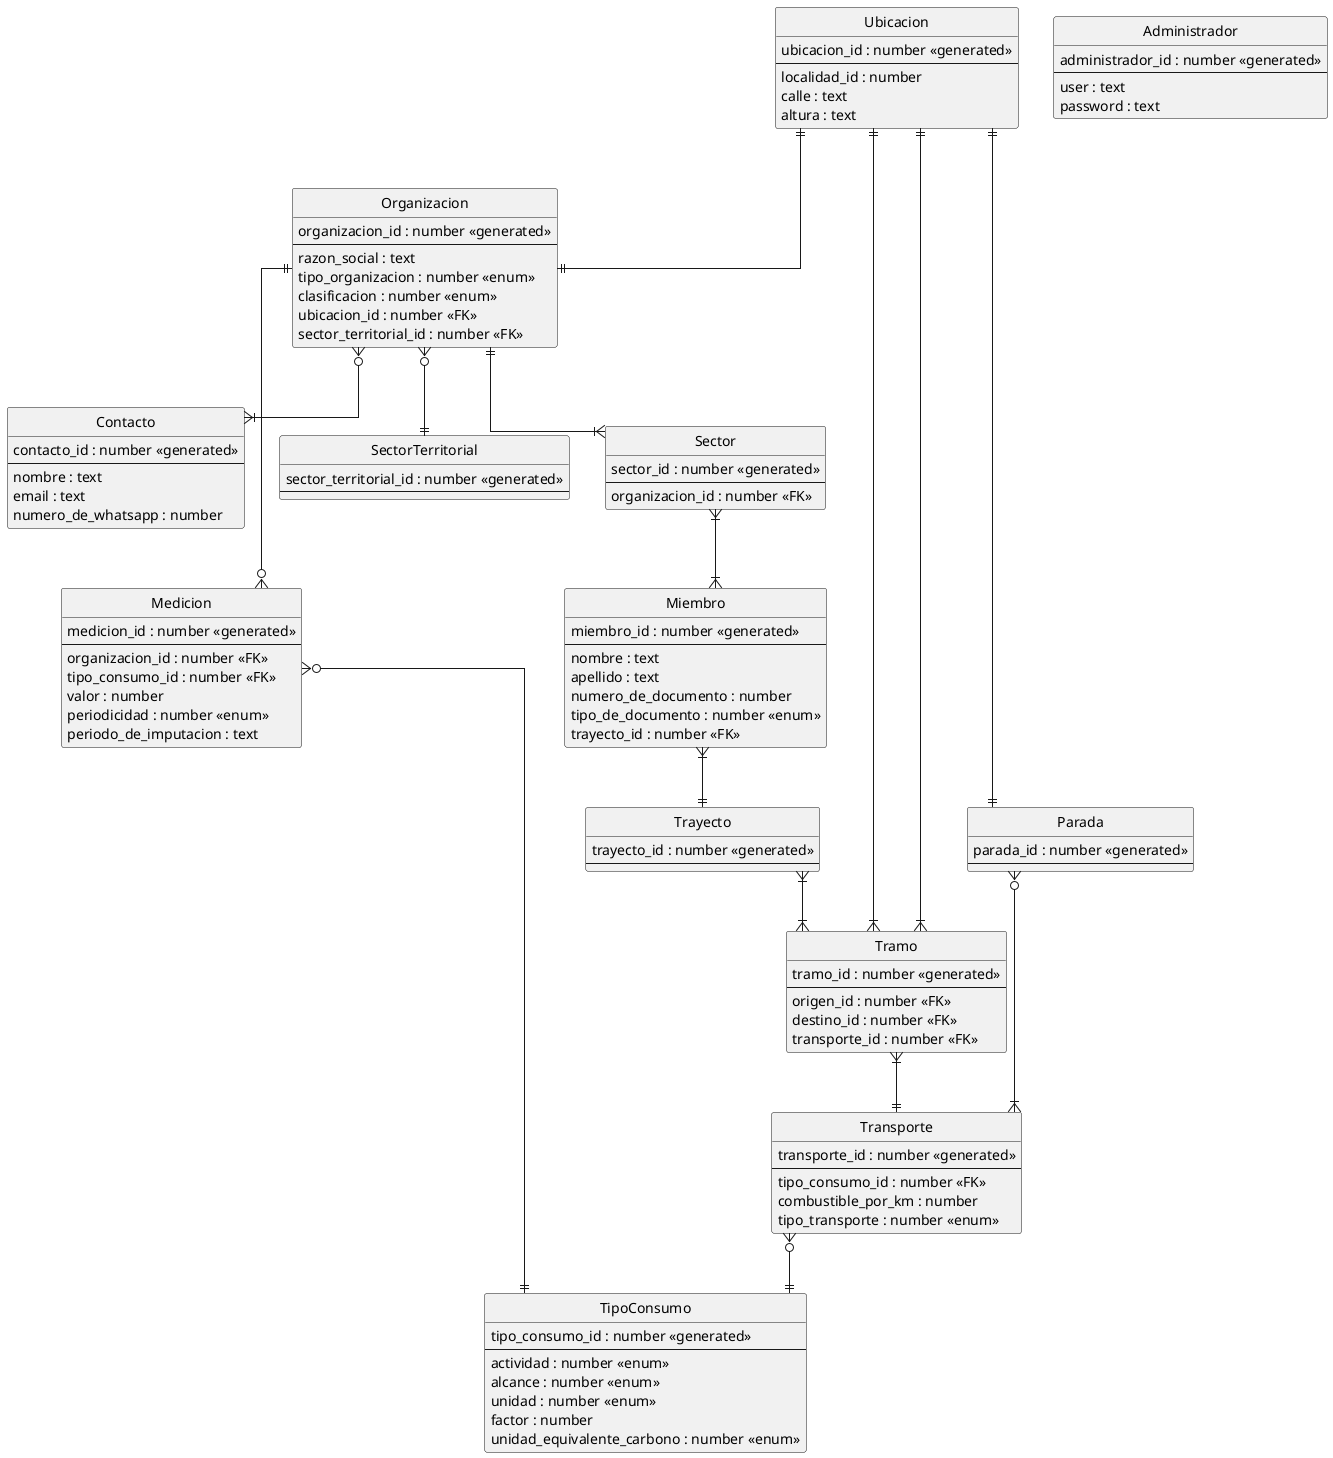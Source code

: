 @startuml DER

hide circle
skinparam linetype ortho

entity Organizacion {
  organizacion_id : number <<generated>>
  --
  razon_social : text
  tipo_organizacion : number <<enum>>
  clasificacion : number <<enum>>
  ubicacion_id : number <<FK>>
  sector_territorial_id : number <<FK>>
}

entity Contacto {
  contacto_id : number <<generated>>
  --
  nombre : text
  email : text
  numero_de_whatsapp : number
}

entity SectorTerritorial {
  sector_territorial_id : number <<generated>>
  --
}

entity TipoConsumo {
  tipo_consumo_id : number <<generated>>
  --
  actividad : number <<enum>>
  alcance : number <<enum>>
  unidad : number <<enum>>
  ' factor y unidad son embebidos
  factor : number
  unidad_equivalente_carbono : number <<enum>>
}

entity Medicion {
  medicion_id : number <<generated>>
  --
  organizacion_id : number <<FK>>
  tipo_consumo_id : number <<FK>>
  valor : number
  periodicidad : number <<enum>>
  periodo_de_imputacion : text
}

entity Ubicacion {
  ubicacion_id : number <<generated>>
  --
  localidad_id : number
  calle : text
  altura : text
}

entity Sector {
  sector_id : number <<generated>>
  --
  organizacion_id : number <<FK>>
}

entity Miembro {
  miembro_id : number <<generated>>
  --
  nombre : text
  apellido : text
  numero_de_documento : number
  tipo_de_documento : number <<enum>>
  trayecto_id : number <<FK>>
}

entity Transporte {
  transporte_id : number <<generated>>
  --
  tipo_consumo_id : number <<FK>>
  combustible_por_km : number
  tipo_transporte : number <<enum>>
  ' Analizar herencia (single-table o join)
  ' VehiculoParticular, TransportePublico y ServicioContratado
}

entity Tramo {
  tramo_id : number <<generated>>
  --
  origen_id : number <<FK>>
  destino_id : number <<FK>>
  transporte_id : number <<FK>>
}

entity Trayecto {
  trayecto_id : number <<generated>>
  --
  ' Romper relacion con Tramo
}

entity Parada {
  parada_id : number <<generated>>
  --
  ' Romper relacion con Transporte
}

entity Administrador {
  administrador_id : number <<generated>>
  --
  user : text
  password : text
}

Organizacion ||--|{ Sector
Sector }|--|{ Miembro
' Documento es propiedad de Miembro
Miembro }|--|| Trayecto
Trayecto }|--|{ Tramo
Tramo }|--|| Transporte
' Ver como hacer la Herencia de transporte (single table)
' TipoTransporte va como propiedad del Transporte
Parada }o--|{ Transporte
' ResultadoDistancia es propiedad de Parada
Ubicacion ||--|| Parada
Ubicacion ||--|| Organizacion
' Parada y Organizacion tienen FK de Ubicacion
Ubicacion||--|{ Tramo
Ubicacion||--|{ Tramo
' Tramo tiene 2 FK que referencian a Ubicacion
Organizacion||-o{ Medicion
Medicion }o--|| TipoConsumo
Transporte }o--|| TipoConsumo
' FE queda como embedded y TipoConsumo queda como Embeddable
' Administrador no tiene relacion con ninguna entidad
Organizacion }o--|{ Contacto
Organizacion }o--|| SectorTerritorial

' Queda romper las relaciones ManyToMany



@enduml